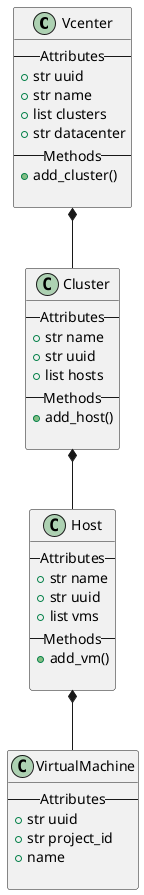 @startuml


Vcenter *-- Cluster
Cluster *-- Host
Host *-- VirtualMachine


class Vcenter {
    -- Attributes --
    + str uuid
    + str name
    + list clusters
    + str datacenter
    -- Methods --
    + add_cluster()

}

class Cluster {
    -- Attributes --
    + str name
    + str uuid
    + list hosts
    -- Methods --
    + add_host()

}

class Host {
    -- Attributes --
    + str name
    + str uuid
    + list vms
    -- Methods --
    + add_vm()

}

class VirtualMachine {
    -- Attributes --
    + str uuid
    + str project_id
    + name

}

@enduml
